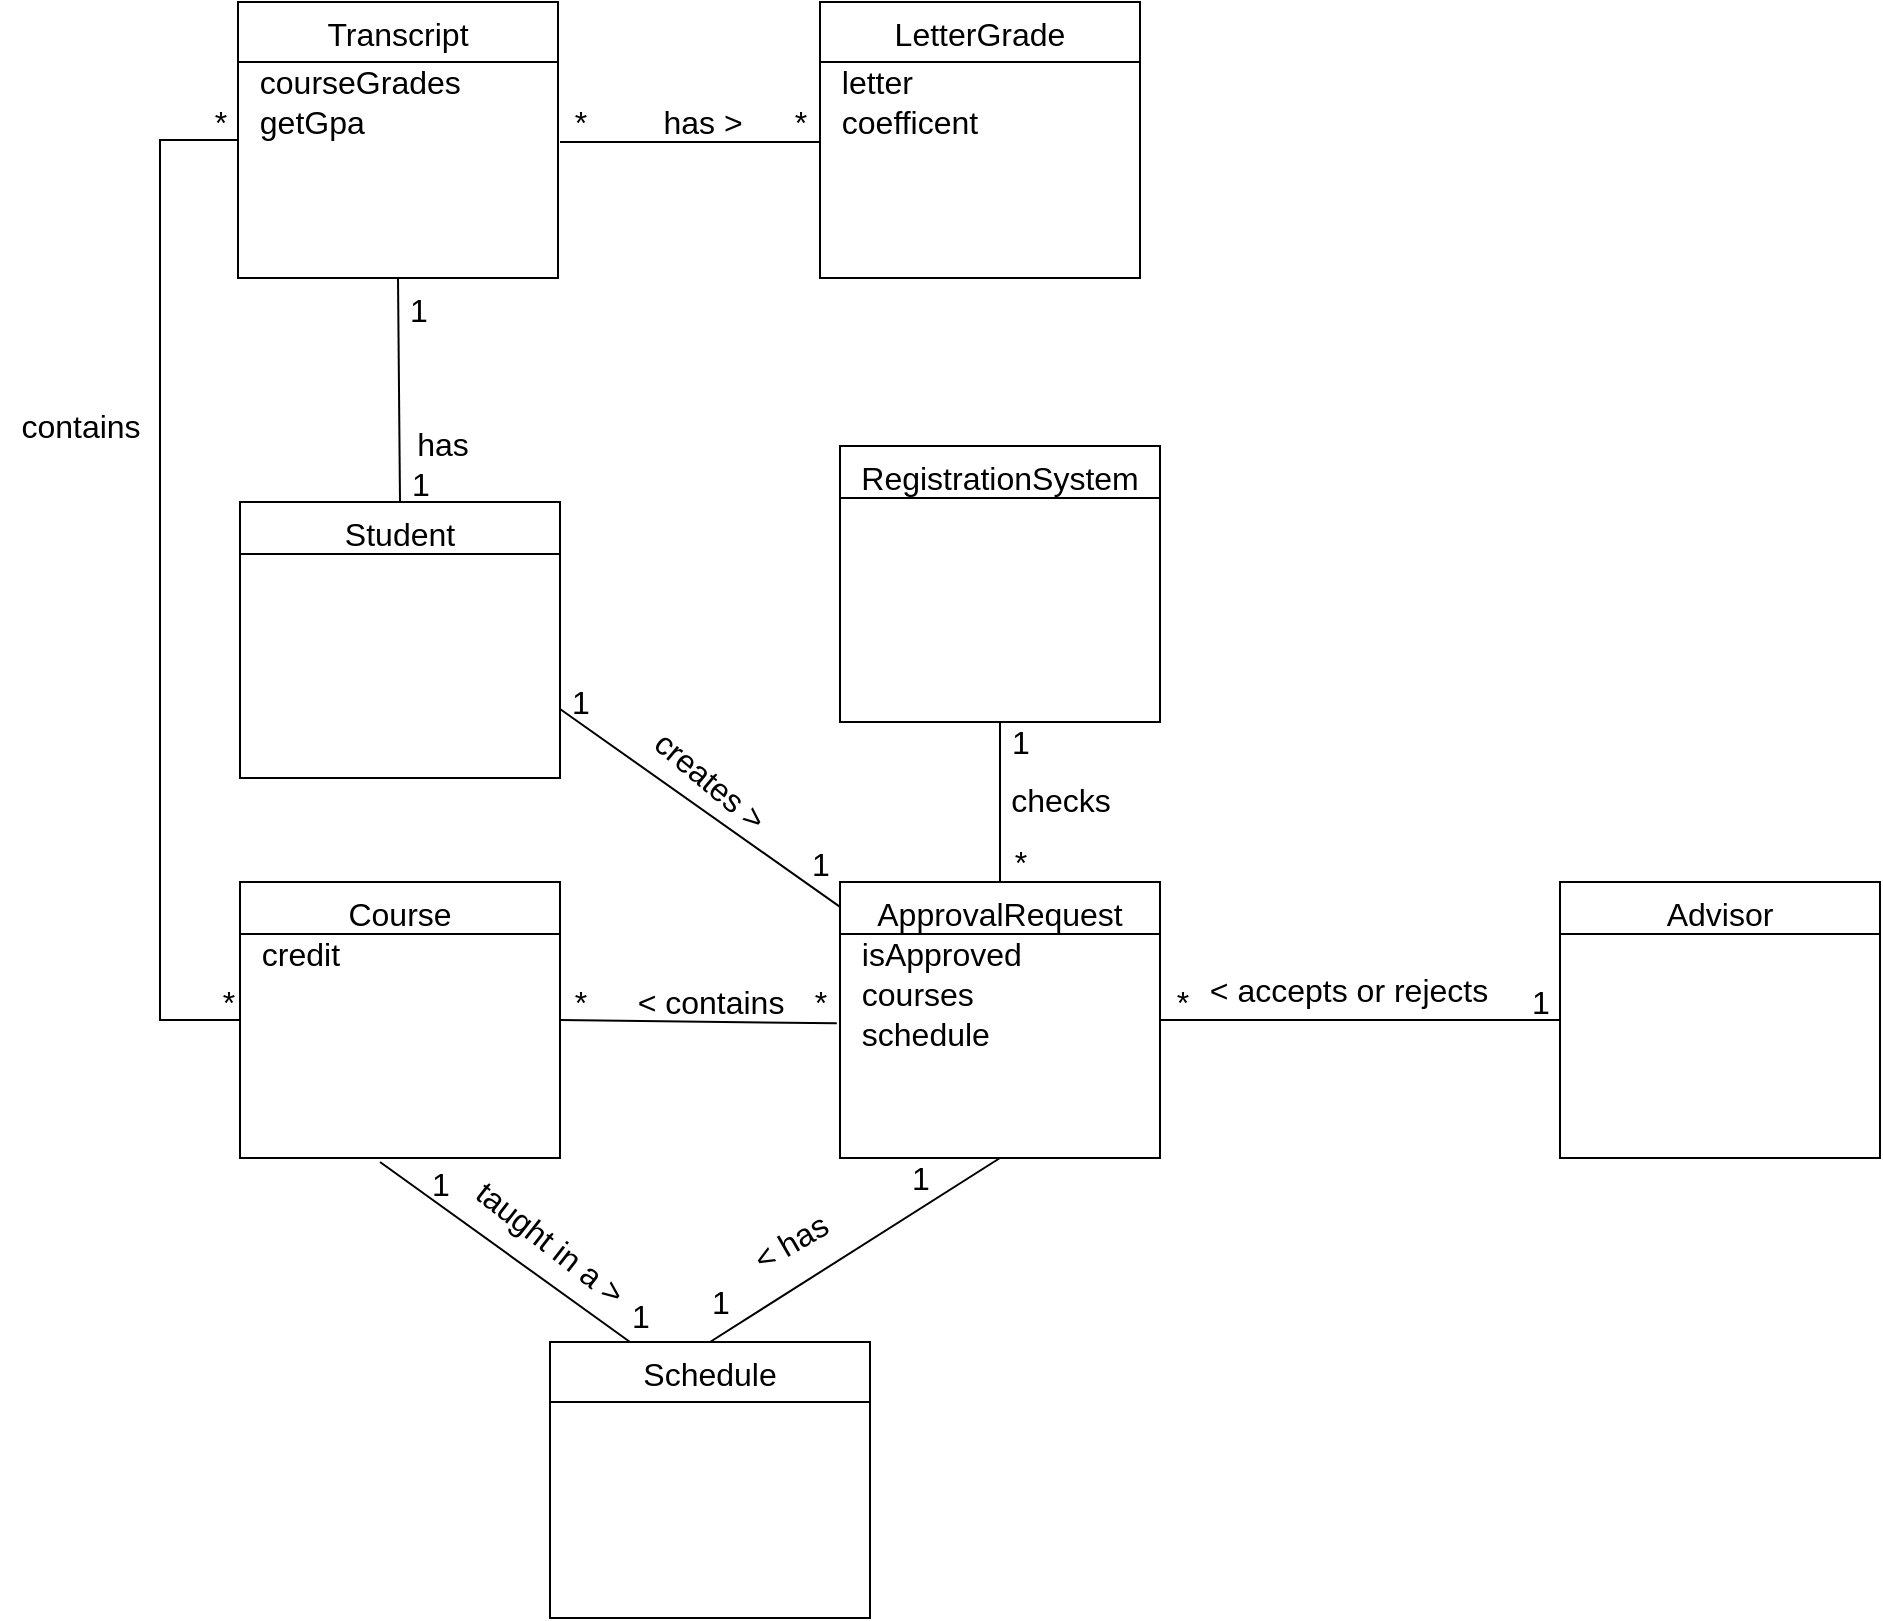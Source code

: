 <mxfile version="15.7.0" type="device"><diagram id="C5RBs43oDa-KdzZeNtuy" name="Page-1"><mxGraphModel dx="2031" dy="1021" grid="1" gridSize="10" guides="1" tooltips="1" connect="1" arrows="0" fold="1" page="1" pageScale="1" pageWidth="1654" pageHeight="2336" math="0" shadow="0"><root><mxCell id="WIyWlLk6GJQsqaUBKTNV-0"/><mxCell id="WIyWlLk6GJQsqaUBKTNV-1" parent="WIyWlLk6GJQsqaUBKTNV-0"/><mxCell id="k_vnNpU_pOpZ4ojMZLoB-0" value="Student" style="swimlane;fontStyle=0;align=center;verticalAlign=top;childLayout=stackLayout;horizontal=1;startSize=26;horizontalStack=0;resizeParent=1;resizeLast=0;collapsible=1;marginBottom=0;rounded=0;shadow=0;strokeWidth=1;fontSize=16;labelBackgroundColor=none;" vertex="1" parent="WIyWlLk6GJQsqaUBKTNV-1"><mxGeometry x="530" y="620" width="160" height="138" as="geometry"><mxRectangle x="130" y="380" width="160" height="26" as="alternateBounds"/></mxGeometry></mxCell><mxCell id="k_vnNpU_pOpZ4ojMZLoB-12" value="Course" style="swimlane;fontStyle=0;align=center;verticalAlign=top;childLayout=stackLayout;horizontal=1;startSize=26;horizontalStack=0;resizeParent=1;resizeLast=0;collapsible=1;marginBottom=0;rounded=0;shadow=0;strokeWidth=1;fontSize=16;labelBackgroundColor=none;" vertex="1" parent="WIyWlLk6GJQsqaUBKTNV-1"><mxGeometry x="530" y="810" width="160" height="138" as="geometry"><mxRectangle x="130" y="380" width="160" height="26" as="alternateBounds"/></mxGeometry></mxCell><mxCell id="k_vnNpU_pOpZ4ojMZLoB-97" value="&amp;nbsp; credit" style="text;html=1;align=left;verticalAlign=middle;resizable=0;points=[];autosize=1;strokeColor=none;fillColor=none;fontSize=16;" vertex="1" parent="k_vnNpU_pOpZ4ojMZLoB-12"><mxGeometry y="26" width="160" height="20" as="geometry"/></mxCell><mxCell id="k_vnNpU_pOpZ4ojMZLoB-13" value="RegistrationSystem" style="swimlane;fontStyle=0;align=center;verticalAlign=top;childLayout=stackLayout;horizontal=1;startSize=26;horizontalStack=0;resizeParent=1;resizeLast=0;collapsible=1;marginBottom=0;rounded=0;shadow=0;strokeWidth=1;fontSize=16;labelBackgroundColor=none;" vertex="1" parent="WIyWlLk6GJQsqaUBKTNV-1"><mxGeometry x="830" y="592" width="160" height="138" as="geometry"><mxRectangle x="130" y="380" width="160" height="26" as="alternateBounds"/></mxGeometry></mxCell><mxCell id="k_vnNpU_pOpZ4ojMZLoB-14" value="Advisor" style="swimlane;fontStyle=0;align=center;verticalAlign=top;childLayout=stackLayout;horizontal=1;startSize=26;horizontalStack=0;resizeParent=1;resizeLast=0;collapsible=1;marginBottom=0;rounded=0;shadow=0;strokeWidth=1;fontSize=16;labelBackgroundColor=none;" vertex="1" parent="WIyWlLk6GJQsqaUBKTNV-1"><mxGeometry x="1190" y="810" width="160" height="138" as="geometry"><mxRectangle x="130" y="380" width="160" height="26" as="alternateBounds"/></mxGeometry></mxCell><mxCell id="k_vnNpU_pOpZ4ojMZLoB-29" value="ApprovalRequest" style="swimlane;fontStyle=0;align=center;verticalAlign=top;childLayout=stackLayout;horizontal=1;startSize=26;horizontalStack=0;resizeParent=1;resizeLast=0;collapsible=1;marginBottom=0;rounded=0;shadow=0;strokeWidth=1;fontSize=16;labelBackgroundColor=none;" vertex="1" parent="WIyWlLk6GJQsqaUBKTNV-1"><mxGeometry x="830" y="810" width="160" height="138" as="geometry"><mxRectangle x="130" y="380" width="160" height="26" as="alternateBounds"/></mxGeometry></mxCell><mxCell id="k_vnNpU_pOpZ4ojMZLoB-65" value="&amp;nbsp; isApproved" style="text;html=1;align=left;verticalAlign=middle;resizable=0;points=[];autosize=1;strokeColor=none;fillColor=none;fontSize=16;labelBackgroundColor=none;" vertex="1" parent="k_vnNpU_pOpZ4ojMZLoB-29"><mxGeometry y="26" width="160" height="20" as="geometry"/></mxCell><mxCell id="k_vnNpU_pOpZ4ojMZLoB-73" value="&amp;nbsp; courses" style="text;html=1;align=left;verticalAlign=middle;resizable=0;points=[];autosize=1;strokeColor=none;fillColor=none;fontSize=16;labelBackgroundColor=none;" vertex="1" parent="k_vnNpU_pOpZ4ojMZLoB-29"><mxGeometry y="46" width="160" height="20" as="geometry"/></mxCell><mxCell id="k_vnNpU_pOpZ4ojMZLoB-74" value="&amp;nbsp; schedule" style="text;html=1;align=left;verticalAlign=middle;resizable=0;points=[];autosize=1;strokeColor=none;fillColor=none;fontSize=16;labelBackgroundColor=none;" vertex="1" parent="k_vnNpU_pOpZ4ojMZLoB-29"><mxGeometry y="66" width="160" height="20" as="geometry"/></mxCell><mxCell id="k_vnNpU_pOpZ4ojMZLoB-33" value="" style="endArrow=none;html=1;rounded=0;entryX=-0.01;entryY=0.718;entryDx=0;entryDy=0;entryPerimeter=0;exitX=1;exitY=0.5;exitDx=0;exitDy=0;fontSize=16;labelBackgroundColor=none;" edge="1" parent="WIyWlLk6GJQsqaUBKTNV-1" source="k_vnNpU_pOpZ4ojMZLoB-12"><mxGeometry width="50" height="50" relative="1" as="geometry"><mxPoint x="730" y="880" as="sourcePoint"/><mxPoint x="828.4" y="880.668" as="targetPoint"/></mxGeometry></mxCell><mxCell id="k_vnNpU_pOpZ4ojMZLoB-36" value="*" style="edgeLabel;html=1;align=center;verticalAlign=middle;resizable=0;points=[];fontSize=16;labelBackgroundColor=none;" vertex="1" connectable="0" parent="k_vnNpU_pOpZ4ojMZLoB-33"><mxGeometry x="-0.797" y="-1" relative="1" as="geometry"><mxPoint x="-4" y="-10" as="offset"/></mxGeometry></mxCell><mxCell id="k_vnNpU_pOpZ4ojMZLoB-34" value="&amp;lt; contains" style="text;html=1;align=center;verticalAlign=middle;resizable=0;points=[];autosize=1;strokeColor=none;fillColor=none;fontSize=16;labelBackgroundColor=none;" vertex="1" parent="WIyWlLk6GJQsqaUBKTNV-1"><mxGeometry x="720" y="860" width="90" height="20" as="geometry"/></mxCell><mxCell id="k_vnNpU_pOpZ4ojMZLoB-37" value="*" style="text;html=1;align=center;verticalAlign=middle;resizable=0;points=[];autosize=1;strokeColor=none;fillColor=none;fontSize=16;labelBackgroundColor=none;" vertex="1" parent="WIyWlLk6GJQsqaUBKTNV-1"><mxGeometry x="810" y="860" width="20" height="20" as="geometry"/></mxCell><mxCell id="k_vnNpU_pOpZ4ojMZLoB-39" value="" style="endArrow=none;html=1;rounded=0;exitX=1;exitY=0.75;exitDx=0;exitDy=0;fontSize=16;labelBackgroundColor=none;" edge="1" parent="WIyWlLk6GJQsqaUBKTNV-1" source="k_vnNpU_pOpZ4ojMZLoB-0" target="k_vnNpU_pOpZ4ojMZLoB-29"><mxGeometry width="50" height="50" relative="1" as="geometry"><mxPoint x="700" y="690" as="sourcePoint"/><mxPoint x="790" y="690" as="targetPoint"/></mxGeometry></mxCell><mxCell id="k_vnNpU_pOpZ4ojMZLoB-42" value="1" style="edgeLabel;html=1;align=center;verticalAlign=middle;resizable=0;points=[];rotation=0;fontSize=16;labelBackgroundColor=none;" vertex="1" connectable="0" parent="k_vnNpU_pOpZ4ojMZLoB-39"><mxGeometry x="0.815" y="1" relative="1" as="geometry"><mxPoint x="2" y="-12" as="offset"/></mxGeometry></mxCell><mxCell id="k_vnNpU_pOpZ4ojMZLoB-41" value="creates &amp;gt;" style="text;html=1;align=center;verticalAlign=middle;resizable=0;points=[];autosize=1;strokeColor=none;fillColor=none;rotation=40;fontSize=16;labelBackgroundColor=none;" vertex="1" parent="WIyWlLk6GJQsqaUBKTNV-1"><mxGeometry x="725" y="749" width="80" height="20" as="geometry"/></mxCell><mxCell id="k_vnNpU_pOpZ4ojMZLoB-43" value="1" style="text;html=1;align=center;verticalAlign=middle;resizable=0;points=[];autosize=1;strokeColor=none;fillColor=none;rotation=0;fontSize=16;labelBackgroundColor=none;" vertex="1" parent="WIyWlLk6GJQsqaUBKTNV-1"><mxGeometry x="690" y="710" width="20" height="20" as="geometry"/></mxCell><mxCell id="k_vnNpU_pOpZ4ojMZLoB-44" value="" style="endArrow=none;html=1;rounded=0;exitX=1;exitY=0.15;exitDx=0;exitDy=0;entryX=0;entryY=0.5;entryDx=0;entryDy=0;fontSize=16;exitPerimeter=0;labelBackgroundColor=none;" edge="1" parent="WIyWlLk6GJQsqaUBKTNV-1" source="k_vnNpU_pOpZ4ojMZLoB-74" target="k_vnNpU_pOpZ4ojMZLoB-14"><mxGeometry width="50" height="50" relative="1" as="geometry"><mxPoint x="990" y="875" as="sourcePoint"/><mxPoint x="1130" y="889" as="targetPoint"/></mxGeometry></mxCell><mxCell id="k_vnNpU_pOpZ4ojMZLoB-45" value="*" style="edgeLabel;html=1;align=center;verticalAlign=middle;resizable=0;points=[];fontSize=16;labelBackgroundColor=none;" vertex="1" connectable="0" parent="k_vnNpU_pOpZ4ojMZLoB-44"><mxGeometry x="-0.797" y="-1" relative="1" as="geometry"><mxPoint x="-10" y="-10" as="offset"/></mxGeometry></mxCell><mxCell id="k_vnNpU_pOpZ4ojMZLoB-47" value="&amp;lt; accepts or rejects" style="edgeLabel;html=1;align=center;verticalAlign=middle;resizable=0;points=[];fontSize=16;labelBackgroundColor=none;" vertex="1" connectable="0" parent="k_vnNpU_pOpZ4ojMZLoB-44"><mxGeometry x="-0.077" y="-2" relative="1" as="geometry"><mxPoint x="1" y="-17" as="offset"/></mxGeometry></mxCell><mxCell id="k_vnNpU_pOpZ4ojMZLoB-48" value="" style="endArrow=none;html=1;rounded=0;exitX=0.5;exitY=1;exitDx=0;exitDy=0;entryX=0.5;entryY=0;entryDx=0;entryDy=0;fontSize=16;labelBackgroundColor=none;" edge="1" parent="WIyWlLk6GJQsqaUBKTNV-1" source="k_vnNpU_pOpZ4ojMZLoB-13" target="k_vnNpU_pOpZ4ojMZLoB-29"><mxGeometry width="50" height="50" relative="1" as="geometry"><mxPoint x="700" y="731.5" as="sourcePoint"/><mxPoint x="840" y="831.727" as="targetPoint"/></mxGeometry></mxCell><mxCell id="k_vnNpU_pOpZ4ojMZLoB-51" value="checks" style="edgeLabel;html=1;align=center;verticalAlign=middle;resizable=0;points=[];fontSize=16;labelBackgroundColor=none;" vertex="1" connectable="0" parent="k_vnNpU_pOpZ4ojMZLoB-48"><mxGeometry x="-0.23" y="-2" relative="1" as="geometry"><mxPoint x="32" y="8" as="offset"/></mxGeometry></mxCell><mxCell id="k_vnNpU_pOpZ4ojMZLoB-50" value="1" style="text;html=1;align=center;verticalAlign=middle;resizable=0;points=[];autosize=1;strokeColor=none;fillColor=none;fontSize=16;labelBackgroundColor=none;" vertex="1" parent="WIyWlLk6GJQsqaUBKTNV-1"><mxGeometry x="1170" y="860" width="20" height="20" as="geometry"/></mxCell><mxCell id="k_vnNpU_pOpZ4ojMZLoB-52" value="1" style="text;html=1;align=center;verticalAlign=middle;resizable=0;points=[];autosize=1;strokeColor=none;fillColor=none;fontSize=16;labelBackgroundColor=none;" vertex="1" parent="WIyWlLk6GJQsqaUBKTNV-1"><mxGeometry x="910" y="730" width="20" height="20" as="geometry"/></mxCell><mxCell id="k_vnNpU_pOpZ4ojMZLoB-53" value="*" style="text;html=1;align=center;verticalAlign=middle;resizable=0;points=[];autosize=1;strokeColor=none;fillColor=none;fontSize=16;labelBackgroundColor=none;" vertex="1" parent="WIyWlLk6GJQsqaUBKTNV-1"><mxGeometry x="910" y="790" width="20" height="20" as="geometry"/></mxCell><mxCell id="k_vnNpU_pOpZ4ojMZLoB-54" value="Transcript" style="swimlane;fontStyle=0;align=center;verticalAlign=top;childLayout=stackLayout;horizontal=1;startSize=30;horizontalStack=0;resizeParent=1;resizeLast=0;collapsible=1;marginBottom=0;rounded=0;shadow=0;strokeWidth=1;fontSize=16;labelBackgroundColor=none;" vertex="1" parent="WIyWlLk6GJQsqaUBKTNV-1"><mxGeometry x="529" y="370" width="160" height="138" as="geometry"><mxRectangle x="130" y="380" width="160" height="26" as="alternateBounds"/></mxGeometry></mxCell><mxCell id="k_vnNpU_pOpZ4ojMZLoB-69" value="&amp;nbsp; courseGrades" style="text;html=1;align=left;verticalAlign=middle;resizable=0;points=[];autosize=1;strokeColor=none;fillColor=none;fontSize=16;labelBackgroundColor=none;" vertex="1" parent="k_vnNpU_pOpZ4ojMZLoB-54"><mxGeometry y="30" width="160" height="20" as="geometry"/></mxCell><mxCell id="k_vnNpU_pOpZ4ojMZLoB-93" value="&amp;nbsp; getGpa" style="text;html=1;align=left;verticalAlign=middle;resizable=0;points=[];autosize=1;strokeColor=none;fillColor=none;fontSize=16;labelBackgroundColor=none;" vertex="1" parent="k_vnNpU_pOpZ4ojMZLoB-54"><mxGeometry y="50" width="160" height="20" as="geometry"/></mxCell><mxCell id="k_vnNpU_pOpZ4ojMZLoB-57" value="" style="endArrow=none;html=1;rounded=0;entryX=0.5;entryY=1;entryDx=0;entryDy=0;exitX=0.5;exitY=0;exitDx=0;exitDy=0;fontSize=16;labelBackgroundColor=none;" edge="1" parent="WIyWlLk6GJQsqaUBKTNV-1" source="k_vnNpU_pOpZ4ojMZLoB-0" target="k_vnNpU_pOpZ4ojMZLoB-54"><mxGeometry width="50" height="50" relative="1" as="geometry"><mxPoint x="610" y="610" as="sourcePoint"/><mxPoint x="630" y="570" as="targetPoint"/></mxGeometry></mxCell><mxCell id="k_vnNpU_pOpZ4ojMZLoB-66" value="has" style="edgeLabel;html=1;align=center;verticalAlign=middle;resizable=0;points=[];fontSize=16;labelBackgroundColor=none;" vertex="1" connectable="0" parent="k_vnNpU_pOpZ4ojMZLoB-57"><mxGeometry x="0.221" relative="1" as="geometry"><mxPoint x="21" y="39" as="offset"/></mxGeometry></mxCell><mxCell id="k_vnNpU_pOpZ4ojMZLoB-67" value="1" style="edgeLabel;html=1;align=center;verticalAlign=middle;resizable=0;points=[];fontSize=16;labelBackgroundColor=none;" vertex="1" connectable="0" parent="k_vnNpU_pOpZ4ojMZLoB-57"><mxGeometry x="0.844" relative="1" as="geometry"><mxPoint x="10" y="7" as="offset"/></mxGeometry></mxCell><mxCell id="k_vnNpU_pOpZ4ojMZLoB-68" value="1" style="edgeLabel;html=1;align=center;verticalAlign=middle;resizable=0;points=[];fontSize=16;labelBackgroundColor=none;" vertex="1" connectable="0" parent="k_vnNpU_pOpZ4ojMZLoB-57"><mxGeometry x="-0.636" y="2" relative="1" as="geometry"><mxPoint x="12" y="11" as="offset"/></mxGeometry></mxCell><mxCell id="k_vnNpU_pOpZ4ojMZLoB-59" value="" style="endArrow=none;html=1;rounded=0;edgeStyle=elbowEdgeStyle;entryX=0;entryY=0.5;entryDx=0;entryDy=0;exitX=0;exitY=0.5;exitDx=0;exitDy=0;fontSize=16;labelBackgroundColor=none;" edge="1" parent="WIyWlLk6GJQsqaUBKTNV-1" source="k_vnNpU_pOpZ4ojMZLoB-12" target="k_vnNpU_pOpZ4ojMZLoB-54"><mxGeometry width="50" height="50" relative="1" as="geometry"><mxPoint x="410" y="850" as="sourcePoint"/><mxPoint x="410" y="560" as="targetPoint"/><Array as="points"><mxPoint x="490" y="690"/></Array></mxGeometry></mxCell><mxCell id="k_vnNpU_pOpZ4ojMZLoB-63" value="*" style="edgeLabel;html=1;align=center;verticalAlign=middle;resizable=0;points=[];fontSize=16;labelBackgroundColor=none;" vertex="1" connectable="0" parent="k_vnNpU_pOpZ4ojMZLoB-59"><mxGeometry x="-0.974" y="-1" relative="1" as="geometry"><mxPoint y="-8" as="offset"/></mxGeometry></mxCell><mxCell id="k_vnNpU_pOpZ4ojMZLoB-60" value="contains" style="text;html=1;align=center;verticalAlign=middle;resizable=0;points=[];autosize=1;strokeColor=none;fillColor=none;rotation=0;fontSize=16;labelBackgroundColor=none;" vertex="1" parent="WIyWlLk6GJQsqaUBKTNV-1"><mxGeometry x="410" y="572" width="80" height="20" as="geometry"/></mxCell><mxCell id="k_vnNpU_pOpZ4ojMZLoB-64" value="*" style="text;html=1;align=center;verticalAlign=middle;resizable=0;points=[];autosize=1;strokeColor=none;fillColor=none;fontSize=16;labelBackgroundColor=none;" vertex="1" parent="WIyWlLk6GJQsqaUBKTNV-1"><mxGeometry x="510" y="420" width="20" height="20" as="geometry"/></mxCell><mxCell id="k_vnNpU_pOpZ4ojMZLoB-75" value="Schedule" style="swimlane;fontStyle=0;align=center;verticalAlign=top;childLayout=stackLayout;horizontal=1;startSize=30;horizontalStack=0;resizeParent=1;resizeLast=0;collapsible=1;marginBottom=0;rounded=0;shadow=0;strokeWidth=1;fontSize=16;labelBackgroundColor=none;" vertex="1" parent="WIyWlLk6GJQsqaUBKTNV-1"><mxGeometry x="685" y="1040" width="160" height="138" as="geometry"><mxRectangle x="130" y="380" width="160" height="26" as="alternateBounds"/></mxGeometry></mxCell><mxCell id="k_vnNpU_pOpZ4ojMZLoB-77" value="" style="endArrow=none;html=1;rounded=0;exitX=0.5;exitY=1;exitDx=0;exitDy=0;entryX=0.5;entryY=0;entryDx=0;entryDy=0;fontSize=16;labelBackgroundColor=none;" edge="1" parent="WIyWlLk6GJQsqaUBKTNV-1" source="k_vnNpU_pOpZ4ojMZLoB-29" target="k_vnNpU_pOpZ4ojMZLoB-75"><mxGeometry width="50" height="50" relative="1" as="geometry"><mxPoint x="700" y="733.5" as="sourcePoint"/><mxPoint x="840.0" y="832.455" as="targetPoint"/></mxGeometry></mxCell><mxCell id="k_vnNpU_pOpZ4ojMZLoB-79" value="" style="endArrow=none;html=1;rounded=0;exitX=0.25;exitY=0;exitDx=0;exitDy=0;fontSize=16;labelBackgroundColor=none;" edge="1" parent="WIyWlLk6GJQsqaUBKTNV-1" source="k_vnNpU_pOpZ4ojMZLoB-75"><mxGeometry width="50" height="50" relative="1" as="geometry"><mxPoint x="920.0" y="958.0" as="sourcePoint"/><mxPoint x="600" y="950" as="targetPoint"/></mxGeometry></mxCell><mxCell id="k_vnNpU_pOpZ4ojMZLoB-81" value="1" style="edgeLabel;html=1;align=center;verticalAlign=middle;resizable=0;points=[];fontSize=16;labelBackgroundColor=none;" vertex="1" connectable="0" parent="k_vnNpU_pOpZ4ojMZLoB-79"><mxGeometry x="0.935" y="-2" relative="1" as="geometry"><mxPoint x="25" y="9" as="offset"/></mxGeometry></mxCell><mxCell id="k_vnNpU_pOpZ4ojMZLoB-80" value="taught in a &amp;gt;" style="text;html=1;align=center;verticalAlign=middle;resizable=0;points=[];autosize=1;strokeColor=none;fillColor=none;rotation=38;fontSize=16;labelBackgroundColor=none;" vertex="1" parent="WIyWlLk6GJQsqaUBKTNV-1"><mxGeometry x="635" y="980" width="100" height="20" as="geometry"/></mxCell><mxCell id="k_vnNpU_pOpZ4ojMZLoB-82" value="1" style="edgeLabel;html=1;align=center;verticalAlign=middle;resizable=0;points=[];fontSize=16;labelBackgroundColor=none;" vertex="1" connectable="0" parent="WIyWlLk6GJQsqaUBKTNV-1"><mxGeometry x="639.998" y="979.999" as="geometry"><mxPoint x="90" y="47" as="offset"/></mxGeometry></mxCell><mxCell id="k_vnNpU_pOpZ4ojMZLoB-83" value="&amp;lt; has" style="text;html=1;align=center;verticalAlign=middle;resizable=0;points=[];autosize=1;strokeColor=none;fillColor=none;rotation=-30;fontSize=16;labelBackgroundColor=none;" vertex="1" parent="WIyWlLk6GJQsqaUBKTNV-1"><mxGeometry x="775" y="980" width="60" height="20" as="geometry"/></mxCell><mxCell id="k_vnNpU_pOpZ4ojMZLoB-84" value="1" style="text;html=1;align=center;verticalAlign=middle;resizable=0;points=[];autosize=1;strokeColor=none;fillColor=none;fontSize=16;labelBackgroundColor=none;" vertex="1" parent="WIyWlLk6GJQsqaUBKTNV-1"><mxGeometry x="760" y="1010" width="20" height="20" as="geometry"/></mxCell><mxCell id="k_vnNpU_pOpZ4ojMZLoB-85" value="1" style="text;html=1;align=center;verticalAlign=middle;resizable=0;points=[];autosize=1;strokeColor=none;fillColor=none;fontSize=16;labelBackgroundColor=none;" vertex="1" parent="WIyWlLk6GJQsqaUBKTNV-1"><mxGeometry x="860" y="948" width="20" height="20" as="geometry"/></mxCell><mxCell id="k_vnNpU_pOpZ4ojMZLoB-86" value="LetterGrade" style="swimlane;fontStyle=0;align=center;verticalAlign=top;childLayout=stackLayout;horizontal=1;startSize=30;horizontalStack=0;resizeParent=1;resizeLast=0;collapsible=1;marginBottom=0;rounded=0;shadow=0;strokeWidth=1;fontSize=16;labelBackgroundColor=none;" vertex="1" parent="WIyWlLk6GJQsqaUBKTNV-1"><mxGeometry x="820" y="370" width="160" height="138" as="geometry"><mxRectangle x="130" y="380" width="160" height="26" as="alternateBounds"/></mxGeometry></mxCell><mxCell id="k_vnNpU_pOpZ4ojMZLoB-87" value="&amp;nbsp; letter" style="text;html=1;align=left;verticalAlign=middle;resizable=0;points=[];autosize=1;strokeColor=none;fillColor=none;fontSize=16;labelBackgroundColor=none;" vertex="1" parent="k_vnNpU_pOpZ4ojMZLoB-86"><mxGeometry y="30" width="160" height="20" as="geometry"/></mxCell><mxCell id="k_vnNpU_pOpZ4ojMZLoB-88" value="&amp;nbsp; coefficent" style="text;html=1;align=left;verticalAlign=middle;resizable=0;points=[];autosize=1;strokeColor=none;fillColor=none;fontSize=16;labelBackgroundColor=none;" vertex="1" parent="k_vnNpU_pOpZ4ojMZLoB-86"><mxGeometry y="50" width="160" height="20" as="geometry"/></mxCell><mxCell id="k_vnNpU_pOpZ4ojMZLoB-89" value="" style="endArrow=none;html=1;rounded=0;fontSize=16;labelBackgroundColor=none;" edge="1" parent="WIyWlLk6GJQsqaUBKTNV-1"><mxGeometry width="50" height="50" relative="1" as="geometry"><mxPoint x="690" y="440" as="sourcePoint"/><mxPoint x="820" y="440" as="targetPoint"/></mxGeometry></mxCell><mxCell id="k_vnNpU_pOpZ4ojMZLoB-96" value="has &amp;gt;" style="edgeLabel;html=1;align=center;verticalAlign=middle;resizable=0;points=[];fontSize=16;labelBackgroundColor=none;" vertex="1" connectable="0" parent="k_vnNpU_pOpZ4ojMZLoB-89"><mxGeometry x="-0.472" y="1" relative="1" as="geometry"><mxPoint x="36" y="-9" as="offset"/></mxGeometry></mxCell><mxCell id="k_vnNpU_pOpZ4ojMZLoB-94" value="*" style="text;html=1;align=center;verticalAlign=middle;resizable=0;points=[];autosize=1;strokeColor=none;fillColor=none;fontSize=16;labelBackgroundColor=none;" vertex="1" parent="WIyWlLk6GJQsqaUBKTNV-1"><mxGeometry x="800" y="420" width="20" height="20" as="geometry"/></mxCell><mxCell id="k_vnNpU_pOpZ4ojMZLoB-95" value="*" style="text;html=1;align=center;verticalAlign=middle;resizable=0;points=[];autosize=1;strokeColor=none;fillColor=none;fontSize=16;labelBackgroundColor=none;" vertex="1" parent="WIyWlLk6GJQsqaUBKTNV-1"><mxGeometry x="690" y="420" width="20" height="20" as="geometry"/></mxCell></root></mxGraphModel></diagram></mxfile>